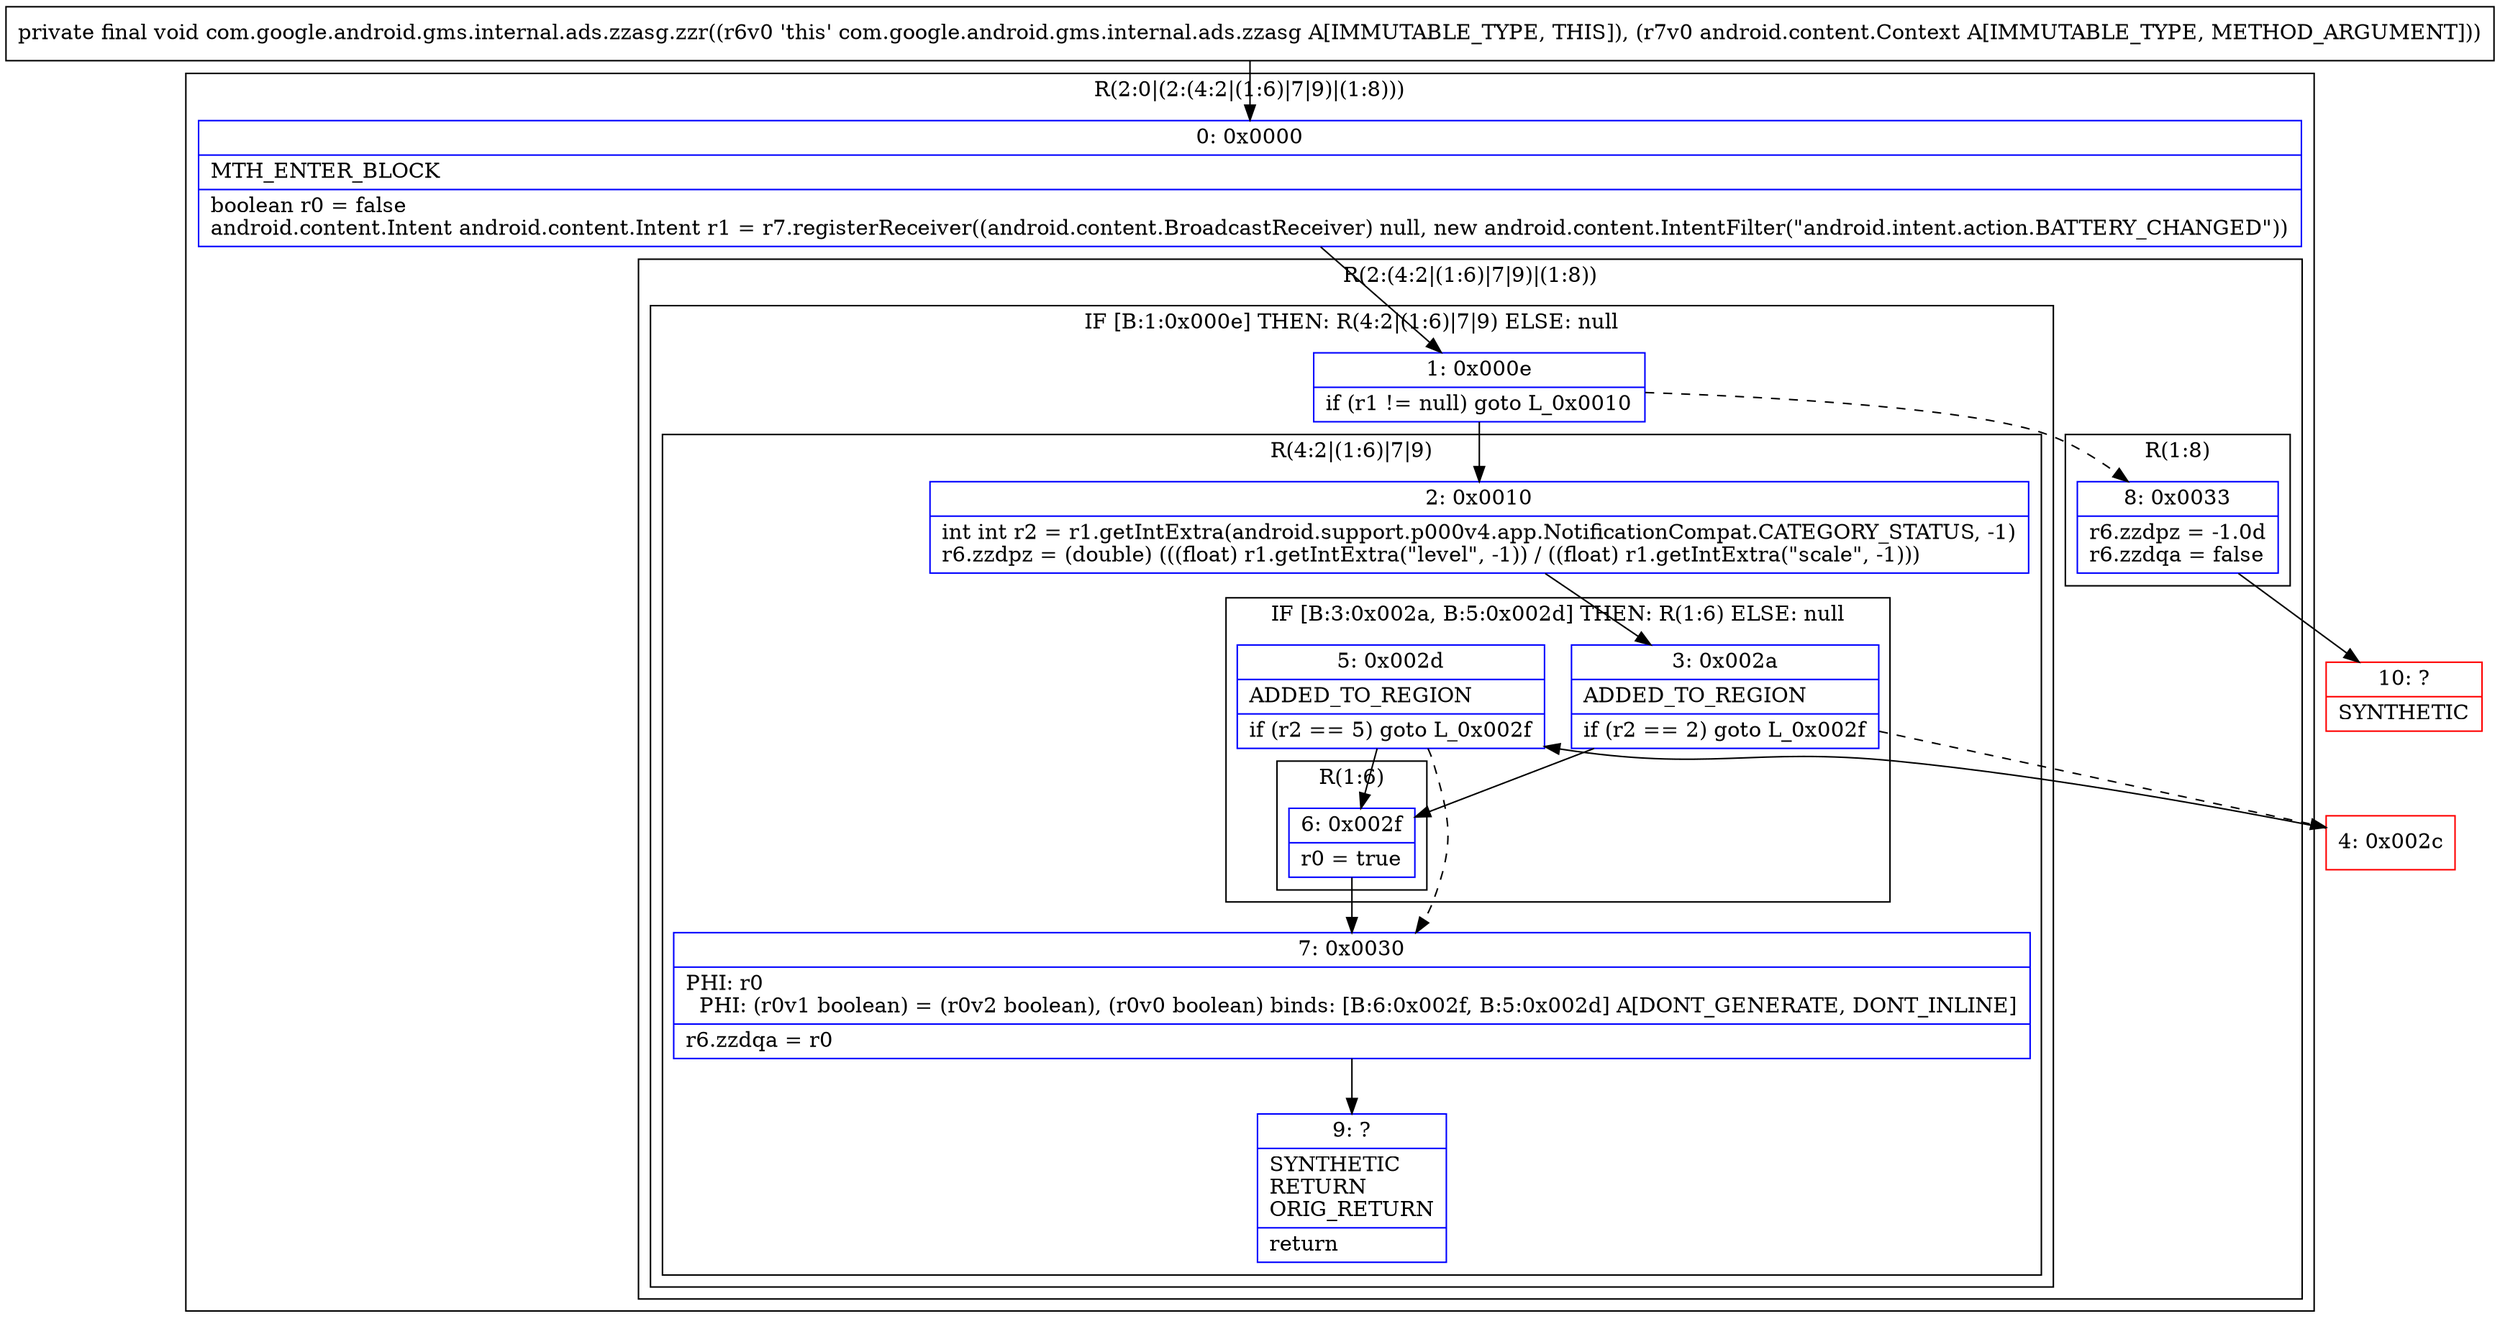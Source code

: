 digraph "CFG forcom.google.android.gms.internal.ads.zzasg.zzr(Landroid\/content\/Context;)V" {
subgraph cluster_Region_1237611577 {
label = "R(2:0|(2:(4:2|(1:6)|7|9)|(1:8)))";
node [shape=record,color=blue];
Node_0 [shape=record,label="{0\:\ 0x0000|MTH_ENTER_BLOCK\l|boolean r0 = false\landroid.content.Intent android.content.Intent r1 = r7.registerReceiver((android.content.BroadcastReceiver) null, new android.content.IntentFilter(\"android.intent.action.BATTERY_CHANGED\"))\l}"];
subgraph cluster_Region_369480450 {
label = "R(2:(4:2|(1:6)|7|9)|(1:8))";
node [shape=record,color=blue];
subgraph cluster_IfRegion_2111015709 {
label = "IF [B:1:0x000e] THEN: R(4:2|(1:6)|7|9) ELSE: null";
node [shape=record,color=blue];
Node_1 [shape=record,label="{1\:\ 0x000e|if (r1 != null) goto L_0x0010\l}"];
subgraph cluster_Region_1771178668 {
label = "R(4:2|(1:6)|7|9)";
node [shape=record,color=blue];
Node_2 [shape=record,label="{2\:\ 0x0010|int int r2 = r1.getIntExtra(android.support.p000v4.app.NotificationCompat.CATEGORY_STATUS, \-1)\lr6.zzdpz = (double) (((float) r1.getIntExtra(\"level\", \-1)) \/ ((float) r1.getIntExtra(\"scale\", \-1)))\l}"];
subgraph cluster_IfRegion_400313634 {
label = "IF [B:3:0x002a, B:5:0x002d] THEN: R(1:6) ELSE: null";
node [shape=record,color=blue];
Node_3 [shape=record,label="{3\:\ 0x002a|ADDED_TO_REGION\l|if (r2 == 2) goto L_0x002f\l}"];
Node_5 [shape=record,label="{5\:\ 0x002d|ADDED_TO_REGION\l|if (r2 == 5) goto L_0x002f\l}"];
subgraph cluster_Region_718177501 {
label = "R(1:6)";
node [shape=record,color=blue];
Node_6 [shape=record,label="{6\:\ 0x002f|r0 = true\l}"];
}
}
Node_7 [shape=record,label="{7\:\ 0x0030|PHI: r0 \l  PHI: (r0v1 boolean) = (r0v2 boolean), (r0v0 boolean) binds: [B:6:0x002f, B:5:0x002d] A[DONT_GENERATE, DONT_INLINE]\l|r6.zzdqa = r0\l}"];
Node_9 [shape=record,label="{9\:\ ?|SYNTHETIC\lRETURN\lORIG_RETURN\l|return\l}"];
}
}
subgraph cluster_Region_768260913 {
label = "R(1:8)";
node [shape=record,color=blue];
Node_8 [shape=record,label="{8\:\ 0x0033|r6.zzdpz = \-1.0d\lr6.zzdqa = false\l}"];
}
}
}
Node_4 [shape=record,color=red,label="{4\:\ 0x002c}"];
Node_10 [shape=record,color=red,label="{10\:\ ?|SYNTHETIC\l}"];
MethodNode[shape=record,label="{private final void com.google.android.gms.internal.ads.zzasg.zzr((r6v0 'this' com.google.android.gms.internal.ads.zzasg A[IMMUTABLE_TYPE, THIS]), (r7v0 android.content.Context A[IMMUTABLE_TYPE, METHOD_ARGUMENT])) }"];
MethodNode -> Node_0;
Node_0 -> Node_1;
Node_1 -> Node_2;
Node_1 -> Node_8[style=dashed];
Node_2 -> Node_3;
Node_3 -> Node_4[style=dashed];
Node_3 -> Node_6;
Node_5 -> Node_6;
Node_5 -> Node_7[style=dashed];
Node_6 -> Node_7;
Node_7 -> Node_9;
Node_8 -> Node_10;
Node_4 -> Node_5;
}

